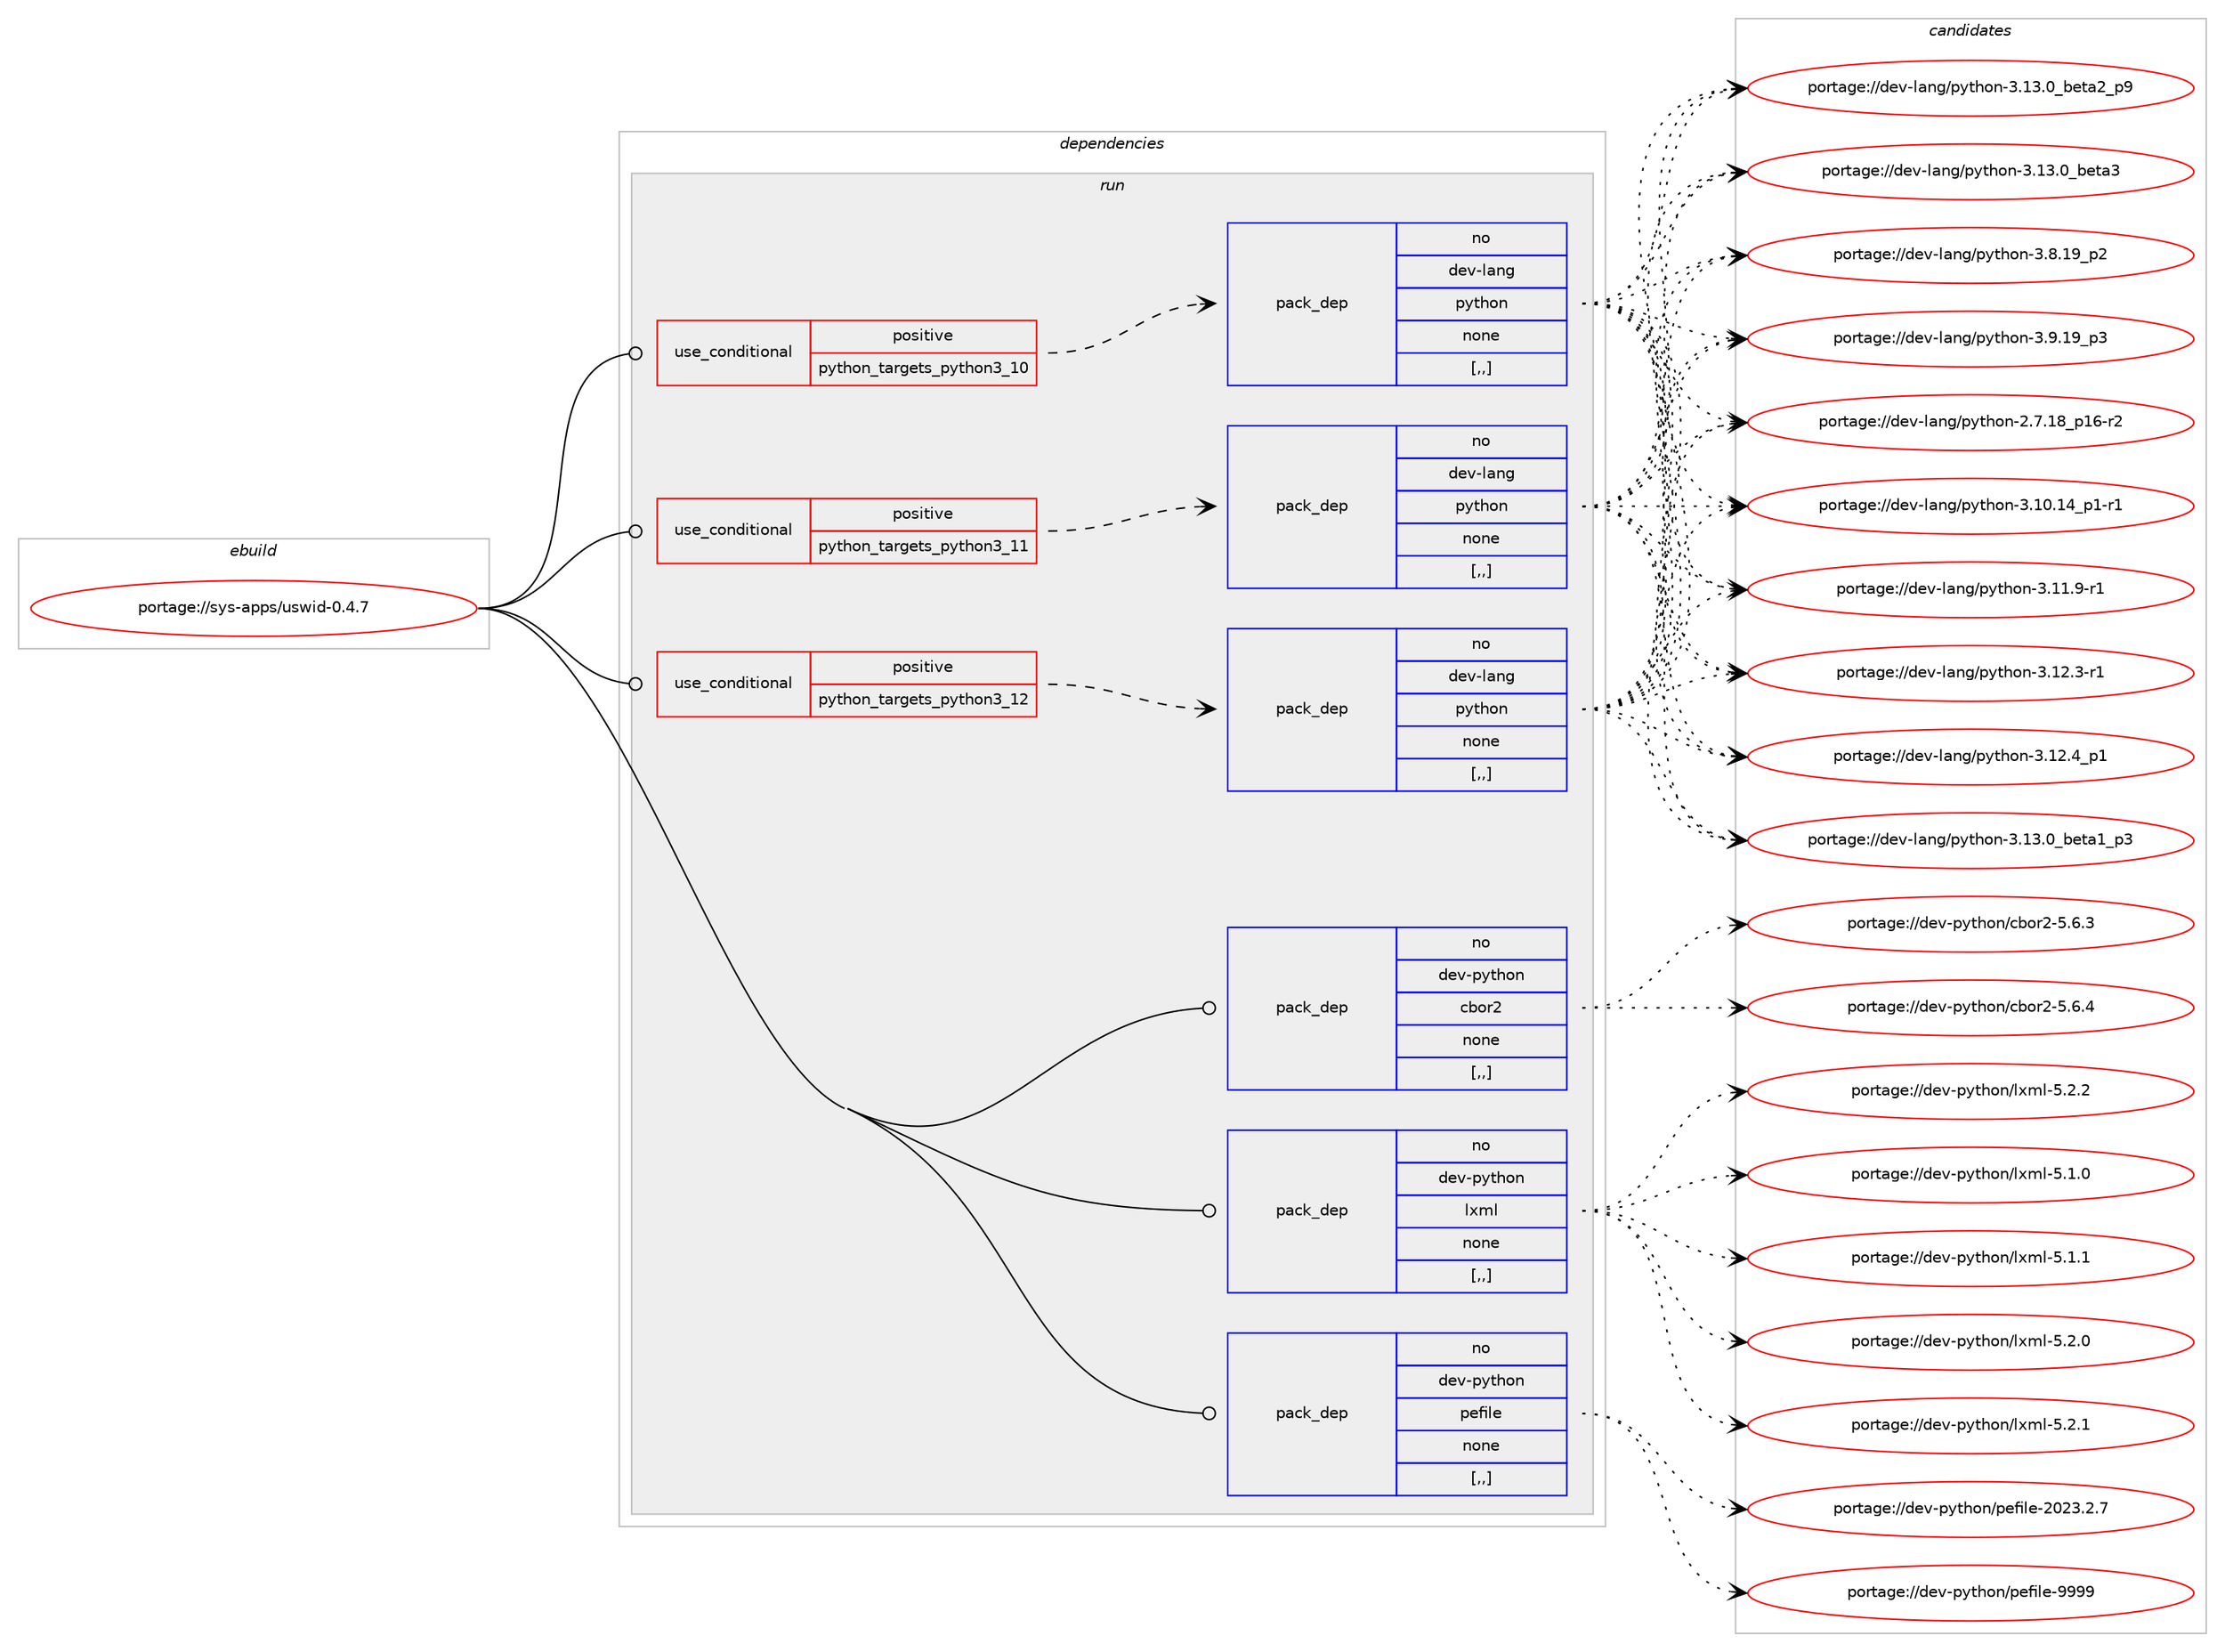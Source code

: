 digraph prolog {

# *************
# Graph options
# *************

newrank=true;
concentrate=true;
compound=true;
graph [rankdir=LR,fontname=Helvetica,fontsize=10,ranksep=1.5];#, ranksep=2.5, nodesep=0.2];
edge  [arrowhead=vee];
node  [fontname=Helvetica,fontsize=10];

# **********
# The ebuild
# **********

subgraph cluster_leftcol {
color=gray;
rank=same;
label=<<i>ebuild</i>>;
id [label="portage://sys-apps/uswid-0.4.7", color=red, width=4, href="../sys-apps/uswid-0.4.7.svg"];
}

# ****************
# The dependencies
# ****************

subgraph cluster_midcol {
color=gray;
label=<<i>dependencies</i>>;
subgraph cluster_compile {
fillcolor="#eeeeee";
style=filled;
label=<<i>compile</i>>;
}
subgraph cluster_compileandrun {
fillcolor="#eeeeee";
style=filled;
label=<<i>compile and run</i>>;
}
subgraph cluster_run {
fillcolor="#eeeeee";
style=filled;
label=<<i>run</i>>;
subgraph cond110169 {
dependency416036 [label=<<TABLE BORDER="0" CELLBORDER="1" CELLSPACING="0" CELLPADDING="4"><TR><TD ROWSPAN="3" CELLPADDING="10">use_conditional</TD></TR><TR><TD>positive</TD></TR><TR><TD>python_targets_python3_10</TD></TR></TABLE>>, shape=none, color=red];
subgraph pack303006 {
dependency416037 [label=<<TABLE BORDER="0" CELLBORDER="1" CELLSPACING="0" CELLPADDING="4" WIDTH="220"><TR><TD ROWSPAN="6" CELLPADDING="30">pack_dep</TD></TR><TR><TD WIDTH="110">no</TD></TR><TR><TD>dev-lang</TD></TR><TR><TD>python</TD></TR><TR><TD>none</TD></TR><TR><TD>[,,]</TD></TR></TABLE>>, shape=none, color=blue];
}
dependency416036:e -> dependency416037:w [weight=20,style="dashed",arrowhead="vee"];
}
id:e -> dependency416036:w [weight=20,style="solid",arrowhead="odot"];
subgraph cond110170 {
dependency416038 [label=<<TABLE BORDER="0" CELLBORDER="1" CELLSPACING="0" CELLPADDING="4"><TR><TD ROWSPAN="3" CELLPADDING="10">use_conditional</TD></TR><TR><TD>positive</TD></TR><TR><TD>python_targets_python3_11</TD></TR></TABLE>>, shape=none, color=red];
subgraph pack303007 {
dependency416039 [label=<<TABLE BORDER="0" CELLBORDER="1" CELLSPACING="0" CELLPADDING="4" WIDTH="220"><TR><TD ROWSPAN="6" CELLPADDING="30">pack_dep</TD></TR><TR><TD WIDTH="110">no</TD></TR><TR><TD>dev-lang</TD></TR><TR><TD>python</TD></TR><TR><TD>none</TD></TR><TR><TD>[,,]</TD></TR></TABLE>>, shape=none, color=blue];
}
dependency416038:e -> dependency416039:w [weight=20,style="dashed",arrowhead="vee"];
}
id:e -> dependency416038:w [weight=20,style="solid",arrowhead="odot"];
subgraph cond110171 {
dependency416040 [label=<<TABLE BORDER="0" CELLBORDER="1" CELLSPACING="0" CELLPADDING="4"><TR><TD ROWSPAN="3" CELLPADDING="10">use_conditional</TD></TR><TR><TD>positive</TD></TR><TR><TD>python_targets_python3_12</TD></TR></TABLE>>, shape=none, color=red];
subgraph pack303008 {
dependency416041 [label=<<TABLE BORDER="0" CELLBORDER="1" CELLSPACING="0" CELLPADDING="4" WIDTH="220"><TR><TD ROWSPAN="6" CELLPADDING="30">pack_dep</TD></TR><TR><TD WIDTH="110">no</TD></TR><TR><TD>dev-lang</TD></TR><TR><TD>python</TD></TR><TR><TD>none</TD></TR><TR><TD>[,,]</TD></TR></TABLE>>, shape=none, color=blue];
}
dependency416040:e -> dependency416041:w [weight=20,style="dashed",arrowhead="vee"];
}
id:e -> dependency416040:w [weight=20,style="solid",arrowhead="odot"];
subgraph pack303009 {
dependency416042 [label=<<TABLE BORDER="0" CELLBORDER="1" CELLSPACING="0" CELLPADDING="4" WIDTH="220"><TR><TD ROWSPAN="6" CELLPADDING="30">pack_dep</TD></TR><TR><TD WIDTH="110">no</TD></TR><TR><TD>dev-python</TD></TR><TR><TD>cbor2</TD></TR><TR><TD>none</TD></TR><TR><TD>[,,]</TD></TR></TABLE>>, shape=none, color=blue];
}
id:e -> dependency416042:w [weight=20,style="solid",arrowhead="odot"];
subgraph pack303010 {
dependency416043 [label=<<TABLE BORDER="0" CELLBORDER="1" CELLSPACING="0" CELLPADDING="4" WIDTH="220"><TR><TD ROWSPAN="6" CELLPADDING="30">pack_dep</TD></TR><TR><TD WIDTH="110">no</TD></TR><TR><TD>dev-python</TD></TR><TR><TD>lxml</TD></TR><TR><TD>none</TD></TR><TR><TD>[,,]</TD></TR></TABLE>>, shape=none, color=blue];
}
id:e -> dependency416043:w [weight=20,style="solid",arrowhead="odot"];
subgraph pack303011 {
dependency416044 [label=<<TABLE BORDER="0" CELLBORDER="1" CELLSPACING="0" CELLPADDING="4" WIDTH="220"><TR><TD ROWSPAN="6" CELLPADDING="30">pack_dep</TD></TR><TR><TD WIDTH="110">no</TD></TR><TR><TD>dev-python</TD></TR><TR><TD>pefile</TD></TR><TR><TD>none</TD></TR><TR><TD>[,,]</TD></TR></TABLE>>, shape=none, color=blue];
}
id:e -> dependency416044:w [weight=20,style="solid",arrowhead="odot"];
}
}

# **************
# The candidates
# **************

subgraph cluster_choices {
rank=same;
color=gray;
label=<<i>candidates</i>>;

subgraph choice303006 {
color=black;
nodesep=1;
choice100101118451089711010347112121116104111110455046554649569511249544511450 [label="portage://dev-lang/python-2.7.18_p16-r2", color=red, width=4,href="../dev-lang/python-2.7.18_p16-r2.svg"];
choice100101118451089711010347112121116104111110455146494846495295112494511449 [label="portage://dev-lang/python-3.10.14_p1-r1", color=red, width=4,href="../dev-lang/python-3.10.14_p1-r1.svg"];
choice100101118451089711010347112121116104111110455146494946574511449 [label="portage://dev-lang/python-3.11.9-r1", color=red, width=4,href="../dev-lang/python-3.11.9-r1.svg"];
choice100101118451089711010347112121116104111110455146495046514511449 [label="portage://dev-lang/python-3.12.3-r1", color=red, width=4,href="../dev-lang/python-3.12.3-r1.svg"];
choice100101118451089711010347112121116104111110455146495046529511249 [label="portage://dev-lang/python-3.12.4_p1", color=red, width=4,href="../dev-lang/python-3.12.4_p1.svg"];
choice10010111845108971101034711212111610411111045514649514648959810111697499511251 [label="portage://dev-lang/python-3.13.0_beta1_p3", color=red, width=4,href="../dev-lang/python-3.13.0_beta1_p3.svg"];
choice10010111845108971101034711212111610411111045514649514648959810111697509511257 [label="portage://dev-lang/python-3.13.0_beta2_p9", color=red, width=4,href="../dev-lang/python-3.13.0_beta2_p9.svg"];
choice1001011184510897110103471121211161041111104551464951464895981011169751 [label="portage://dev-lang/python-3.13.0_beta3", color=red, width=4,href="../dev-lang/python-3.13.0_beta3.svg"];
choice100101118451089711010347112121116104111110455146564649579511250 [label="portage://dev-lang/python-3.8.19_p2", color=red, width=4,href="../dev-lang/python-3.8.19_p2.svg"];
choice100101118451089711010347112121116104111110455146574649579511251 [label="portage://dev-lang/python-3.9.19_p3", color=red, width=4,href="../dev-lang/python-3.9.19_p3.svg"];
dependency416037:e -> choice100101118451089711010347112121116104111110455046554649569511249544511450:w [style=dotted,weight="100"];
dependency416037:e -> choice100101118451089711010347112121116104111110455146494846495295112494511449:w [style=dotted,weight="100"];
dependency416037:e -> choice100101118451089711010347112121116104111110455146494946574511449:w [style=dotted,weight="100"];
dependency416037:e -> choice100101118451089711010347112121116104111110455146495046514511449:w [style=dotted,weight="100"];
dependency416037:e -> choice100101118451089711010347112121116104111110455146495046529511249:w [style=dotted,weight="100"];
dependency416037:e -> choice10010111845108971101034711212111610411111045514649514648959810111697499511251:w [style=dotted,weight="100"];
dependency416037:e -> choice10010111845108971101034711212111610411111045514649514648959810111697509511257:w [style=dotted,weight="100"];
dependency416037:e -> choice1001011184510897110103471121211161041111104551464951464895981011169751:w [style=dotted,weight="100"];
dependency416037:e -> choice100101118451089711010347112121116104111110455146564649579511250:w [style=dotted,weight="100"];
dependency416037:e -> choice100101118451089711010347112121116104111110455146574649579511251:w [style=dotted,weight="100"];
}
subgraph choice303007 {
color=black;
nodesep=1;
choice100101118451089711010347112121116104111110455046554649569511249544511450 [label="portage://dev-lang/python-2.7.18_p16-r2", color=red, width=4,href="../dev-lang/python-2.7.18_p16-r2.svg"];
choice100101118451089711010347112121116104111110455146494846495295112494511449 [label="portage://dev-lang/python-3.10.14_p1-r1", color=red, width=4,href="../dev-lang/python-3.10.14_p1-r1.svg"];
choice100101118451089711010347112121116104111110455146494946574511449 [label="portage://dev-lang/python-3.11.9-r1", color=red, width=4,href="../dev-lang/python-3.11.9-r1.svg"];
choice100101118451089711010347112121116104111110455146495046514511449 [label="portage://dev-lang/python-3.12.3-r1", color=red, width=4,href="../dev-lang/python-3.12.3-r1.svg"];
choice100101118451089711010347112121116104111110455146495046529511249 [label="portage://dev-lang/python-3.12.4_p1", color=red, width=4,href="../dev-lang/python-3.12.4_p1.svg"];
choice10010111845108971101034711212111610411111045514649514648959810111697499511251 [label="portage://dev-lang/python-3.13.0_beta1_p3", color=red, width=4,href="../dev-lang/python-3.13.0_beta1_p3.svg"];
choice10010111845108971101034711212111610411111045514649514648959810111697509511257 [label="portage://dev-lang/python-3.13.0_beta2_p9", color=red, width=4,href="../dev-lang/python-3.13.0_beta2_p9.svg"];
choice1001011184510897110103471121211161041111104551464951464895981011169751 [label="portage://dev-lang/python-3.13.0_beta3", color=red, width=4,href="../dev-lang/python-3.13.0_beta3.svg"];
choice100101118451089711010347112121116104111110455146564649579511250 [label="portage://dev-lang/python-3.8.19_p2", color=red, width=4,href="../dev-lang/python-3.8.19_p2.svg"];
choice100101118451089711010347112121116104111110455146574649579511251 [label="portage://dev-lang/python-3.9.19_p3", color=red, width=4,href="../dev-lang/python-3.9.19_p3.svg"];
dependency416039:e -> choice100101118451089711010347112121116104111110455046554649569511249544511450:w [style=dotted,weight="100"];
dependency416039:e -> choice100101118451089711010347112121116104111110455146494846495295112494511449:w [style=dotted,weight="100"];
dependency416039:e -> choice100101118451089711010347112121116104111110455146494946574511449:w [style=dotted,weight="100"];
dependency416039:e -> choice100101118451089711010347112121116104111110455146495046514511449:w [style=dotted,weight="100"];
dependency416039:e -> choice100101118451089711010347112121116104111110455146495046529511249:w [style=dotted,weight="100"];
dependency416039:e -> choice10010111845108971101034711212111610411111045514649514648959810111697499511251:w [style=dotted,weight="100"];
dependency416039:e -> choice10010111845108971101034711212111610411111045514649514648959810111697509511257:w [style=dotted,weight="100"];
dependency416039:e -> choice1001011184510897110103471121211161041111104551464951464895981011169751:w [style=dotted,weight="100"];
dependency416039:e -> choice100101118451089711010347112121116104111110455146564649579511250:w [style=dotted,weight="100"];
dependency416039:e -> choice100101118451089711010347112121116104111110455146574649579511251:w [style=dotted,weight="100"];
}
subgraph choice303008 {
color=black;
nodesep=1;
choice100101118451089711010347112121116104111110455046554649569511249544511450 [label="portage://dev-lang/python-2.7.18_p16-r2", color=red, width=4,href="../dev-lang/python-2.7.18_p16-r2.svg"];
choice100101118451089711010347112121116104111110455146494846495295112494511449 [label="portage://dev-lang/python-3.10.14_p1-r1", color=red, width=4,href="../dev-lang/python-3.10.14_p1-r1.svg"];
choice100101118451089711010347112121116104111110455146494946574511449 [label="portage://dev-lang/python-3.11.9-r1", color=red, width=4,href="../dev-lang/python-3.11.9-r1.svg"];
choice100101118451089711010347112121116104111110455146495046514511449 [label="portage://dev-lang/python-3.12.3-r1", color=red, width=4,href="../dev-lang/python-3.12.3-r1.svg"];
choice100101118451089711010347112121116104111110455146495046529511249 [label="portage://dev-lang/python-3.12.4_p1", color=red, width=4,href="../dev-lang/python-3.12.4_p1.svg"];
choice10010111845108971101034711212111610411111045514649514648959810111697499511251 [label="portage://dev-lang/python-3.13.0_beta1_p3", color=red, width=4,href="../dev-lang/python-3.13.0_beta1_p3.svg"];
choice10010111845108971101034711212111610411111045514649514648959810111697509511257 [label="portage://dev-lang/python-3.13.0_beta2_p9", color=red, width=4,href="../dev-lang/python-3.13.0_beta2_p9.svg"];
choice1001011184510897110103471121211161041111104551464951464895981011169751 [label="portage://dev-lang/python-3.13.0_beta3", color=red, width=4,href="../dev-lang/python-3.13.0_beta3.svg"];
choice100101118451089711010347112121116104111110455146564649579511250 [label="portage://dev-lang/python-3.8.19_p2", color=red, width=4,href="../dev-lang/python-3.8.19_p2.svg"];
choice100101118451089711010347112121116104111110455146574649579511251 [label="portage://dev-lang/python-3.9.19_p3", color=red, width=4,href="../dev-lang/python-3.9.19_p3.svg"];
dependency416041:e -> choice100101118451089711010347112121116104111110455046554649569511249544511450:w [style=dotted,weight="100"];
dependency416041:e -> choice100101118451089711010347112121116104111110455146494846495295112494511449:w [style=dotted,weight="100"];
dependency416041:e -> choice100101118451089711010347112121116104111110455146494946574511449:w [style=dotted,weight="100"];
dependency416041:e -> choice100101118451089711010347112121116104111110455146495046514511449:w [style=dotted,weight="100"];
dependency416041:e -> choice100101118451089711010347112121116104111110455146495046529511249:w [style=dotted,weight="100"];
dependency416041:e -> choice10010111845108971101034711212111610411111045514649514648959810111697499511251:w [style=dotted,weight="100"];
dependency416041:e -> choice10010111845108971101034711212111610411111045514649514648959810111697509511257:w [style=dotted,weight="100"];
dependency416041:e -> choice1001011184510897110103471121211161041111104551464951464895981011169751:w [style=dotted,weight="100"];
dependency416041:e -> choice100101118451089711010347112121116104111110455146564649579511250:w [style=dotted,weight="100"];
dependency416041:e -> choice100101118451089711010347112121116104111110455146574649579511251:w [style=dotted,weight="100"];
}
subgraph choice303009 {
color=black;
nodesep=1;
choice1001011184511212111610411111047999811111450455346544651 [label="portage://dev-python/cbor2-5.6.3", color=red, width=4,href="../dev-python/cbor2-5.6.3.svg"];
choice1001011184511212111610411111047999811111450455346544652 [label="portage://dev-python/cbor2-5.6.4", color=red, width=4,href="../dev-python/cbor2-5.6.4.svg"];
dependency416042:e -> choice1001011184511212111610411111047999811111450455346544651:w [style=dotted,weight="100"];
dependency416042:e -> choice1001011184511212111610411111047999811111450455346544652:w [style=dotted,weight="100"];
}
subgraph choice303010 {
color=black;
nodesep=1;
choice1001011184511212111610411111047108120109108455346494648 [label="portage://dev-python/lxml-5.1.0", color=red, width=4,href="../dev-python/lxml-5.1.0.svg"];
choice1001011184511212111610411111047108120109108455346494649 [label="portage://dev-python/lxml-5.1.1", color=red, width=4,href="../dev-python/lxml-5.1.1.svg"];
choice1001011184511212111610411111047108120109108455346504648 [label="portage://dev-python/lxml-5.2.0", color=red, width=4,href="../dev-python/lxml-5.2.0.svg"];
choice1001011184511212111610411111047108120109108455346504649 [label="portage://dev-python/lxml-5.2.1", color=red, width=4,href="../dev-python/lxml-5.2.1.svg"];
choice1001011184511212111610411111047108120109108455346504650 [label="portage://dev-python/lxml-5.2.2", color=red, width=4,href="../dev-python/lxml-5.2.2.svg"];
dependency416043:e -> choice1001011184511212111610411111047108120109108455346494648:w [style=dotted,weight="100"];
dependency416043:e -> choice1001011184511212111610411111047108120109108455346494649:w [style=dotted,weight="100"];
dependency416043:e -> choice1001011184511212111610411111047108120109108455346504648:w [style=dotted,weight="100"];
dependency416043:e -> choice1001011184511212111610411111047108120109108455346504649:w [style=dotted,weight="100"];
dependency416043:e -> choice1001011184511212111610411111047108120109108455346504650:w [style=dotted,weight="100"];
}
subgraph choice303011 {
color=black;
nodesep=1;
choice1001011184511212111610411111047112101102105108101455048505146504655 [label="portage://dev-python/pefile-2023.2.7", color=red, width=4,href="../dev-python/pefile-2023.2.7.svg"];
choice10010111845112121116104111110471121011021051081014557575757 [label="portage://dev-python/pefile-9999", color=red, width=4,href="../dev-python/pefile-9999.svg"];
dependency416044:e -> choice1001011184511212111610411111047112101102105108101455048505146504655:w [style=dotted,weight="100"];
dependency416044:e -> choice10010111845112121116104111110471121011021051081014557575757:w [style=dotted,weight="100"];
}
}

}
